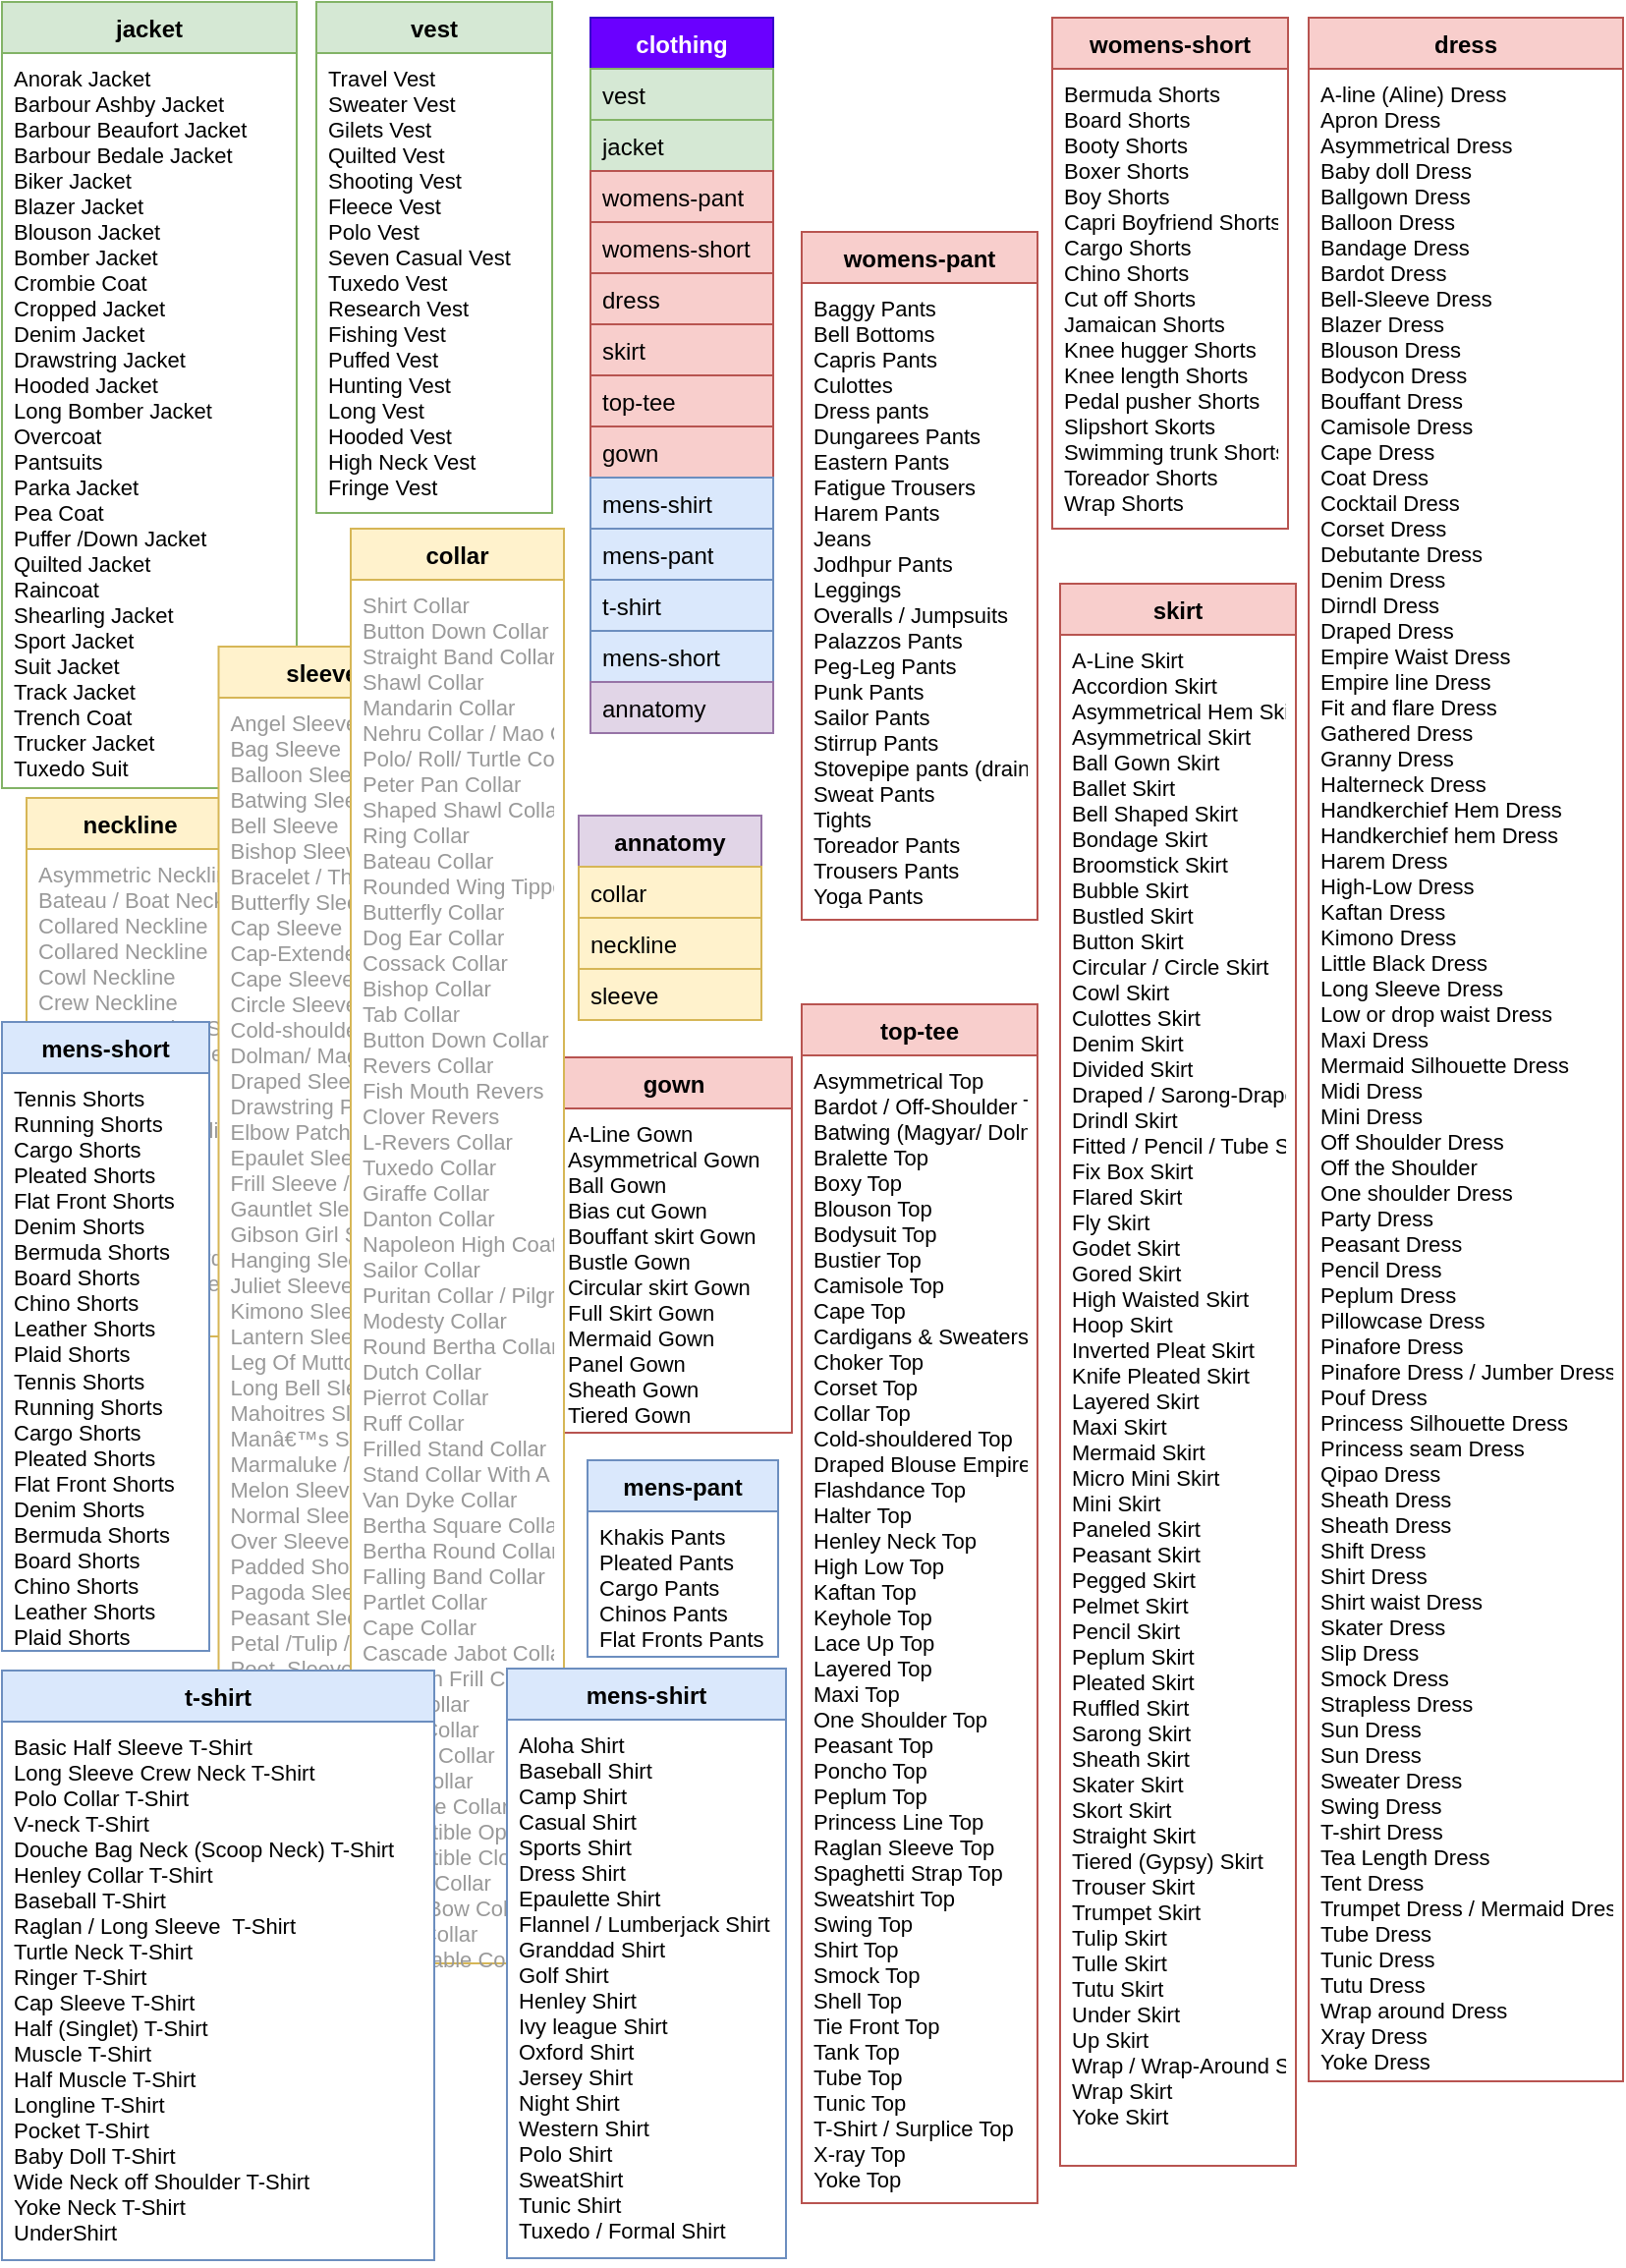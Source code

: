 <mxfile version="13.0.3" type="device"><diagram id="LFHs0TMcaCjF2szIKzrM" name="Page-1"><mxGraphModel dx="1086" dy="1975" grid="1" gridSize="10" guides="1" tooltips="1" connect="1" arrows="1" fold="1" page="1" pageScale="1" pageWidth="827" pageHeight="1169" math="0" shadow="0"><root><mxCell id="0"/><mxCell id="1" parent="0"/><mxCell id="E39O4zLSXras-P-nIpfG-22" value="neckline" style="swimlane;fontStyle=1;align=center;verticalAlign=top;childLayout=stackLayout;horizontal=1;startSize=26;horizontalStack=0;resizeParent=1;resizeLast=0;collapsible=1;marginBottom=0;rounded=0;shadow=0;strokeWidth=1;swimlaneFillColor=#ffffff;fillColor=#fff2cc;strokeColor=#d6b656;" parent="1" vertex="1"><mxGeometry x="12.5" y="-753" width="105.5" height="274" as="geometry"><mxRectangle x="240" y="268" width="160" height="26" as="alternateBounds"/></mxGeometry></mxCell><mxCell id="E39O4zLSXras-P-nIpfG-23" value="Asymmetric Neckline&#10;Bateau / Boat Neck Neckline&#10;Collared Neckline&#10;Collared Neckline&#10;Cowl Neckline&#10;Crew Neckline&#10;Crossover Halter Style Neckline&#10;Florentine Neckline&#10;Grecian Neckline&#10;Halter Neckline&#10;Halter Strap Neckline&#10;High Neck Illusion Neckline&#10;Jewel Neckline&#10;Keyhole Neckline&#10;Notch Neckline&#10;Off Shoulder / Bardot Neckline&#10;Pentagon Neckline&#10;Portrait Neckline&#10;Queen Anne Neckline&#10;Sabrina Neckline&#10;Scoop Neckline&#10;Semi Sweetheart Neckline&#10;Spaghetti Strap Neckline&#10;Square Neckline&#10;Straight Neckline&#10;Strapless Neckline&#10;Sweetheart Neckline&#10;V Neck Wedding Band Neckline" style="text;align=left;verticalAlign=top;spacingLeft=4;spacingRight=4;overflow=hidden;rotatable=0;points=[[0,0.5],[1,0.5]];portConstraint=eastwest;fontSize=11;fontColor=#999999;" parent="E39O4zLSXras-P-nIpfG-22" vertex="1"><mxGeometry y="26" width="105.5" height="234" as="geometry"/></mxCell><mxCell id="IafdLqkfLCLfOA5mvyWK-1" value="jacket" style="swimlane;fontStyle=1;align=center;verticalAlign=top;childLayout=stackLayout;horizontal=1;startSize=26;horizontalStack=0;resizeParent=1;resizeLast=0;collapsible=1;marginBottom=0;rounded=0;shadow=0;strokeWidth=1;swimlaneFillColor=none;fillColor=#d5e8d4;strokeColor=#82b366;" parent="1" vertex="1"><mxGeometry y="-1158" width="150" height="400" as="geometry"><mxRectangle x="240" y="268" width="160" height="26" as="alternateBounds"/></mxGeometry></mxCell><mxCell id="IafdLqkfLCLfOA5mvyWK-2" value="Anorak Jacket&#10;Barbour Ashby Jacket&#10;Barbour Beaufort Jacket&#10;Barbour Bedale Jacket&#10;Biker Jacket&#10;Blazer Jacket&#10;Blouson Jacket&#10;Bomber Jacket&#10;Crombie Coat&#10;Cropped Jacket&#10;Denim Jacket&#10;Drawstring Jacket&#10;Hooded Jacket&#10;Long Bomber Jacket&#10;Overcoat&#10;Pantsuits&#10;Parka Jacket&#10;Pea Coat&#10;Puffer /Down Jacket&#10;Quilted Jacket&#10;Raincoat&#10;Shearling Jacket&#10;Sport Jacket&#10;Suit Jacket&#10;Track Jacket&#10;Trench Coat&#10;Trucker Jacket&#10;Tuxedo Suit" style="text;align=left;verticalAlign=top;spacingLeft=4;spacingRight=4;overflow=hidden;rotatable=0;points=[[0,0.5],[1,0.5]];portConstraint=eastwest;fontSize=11;" parent="IafdLqkfLCLfOA5mvyWK-1" vertex="1"><mxGeometry y="26" width="150" height="374" as="geometry"/></mxCell><mxCell id="E39O4zLSXras-P-nIpfG-12" value="sleeve" style="swimlane;fontStyle=1;align=center;verticalAlign=top;childLayout=stackLayout;horizontal=1;startSize=26;horizontalStack=0;resizeParent=1;resizeLast=0;collapsible=1;marginBottom=0;rounded=0;shadow=0;strokeWidth=1;swimlaneFillColor=#ffffff;fillColor=#fff2cc;strokeColor=#d6b656;" parent="1" vertex="1"><mxGeometry x="110.25" y="-830" width="105.5" height="630" as="geometry"><mxRectangle x="240" y="268" width="160" height="26" as="alternateBounds"/></mxGeometry></mxCell><mxCell id="E39O4zLSXras-P-nIpfG-13" value="Angel Sleeve / Dalmation Sleeve&#10;Bag Sleeve&#10;Balloon Sleeve&#10;Batwing Sleeve&#10;Bell Sleeve&#10;Bishop Sleeve&#10;Bracelet / Three-Fourth  Sleeve&#10;Butterfly Sleeve&#10;Cap Sleeve&#10;Cap-Extended Sleeve&#10;Cape Sleeve&#10;Circle Sleeve / Flutter Sleeve&#10;Cold-shouldered Sleeve&#10;Dolman/ Magyar Sleeve&#10;Draped Sleeve&#10;Drawstring Puff Sleeve&#10;Elbow Patched Sleeve&#10;Epaulet Sleeve&#10;Frill Sleeve / Flute Sleeve&#10;Gauntlet Sleeve (Pointed)&#10;Gibson Girl Sleeve&#10;Hanging Sleeve&#10;Juliet Sleeve&#10;Kimono Sleeve&#10;Lantern Sleeve&#10;Leg Of Mutton Sleeve&#10;Long Bell Sleeve&#10;Mahoitres Sleeve&#10;Manâ€™s Shirt Sleeve With Cuff&#10;Marmaluke / Virago Sleeve&#10;Melon Sleeve&#10;Normal Sleeve&#10;Over Sleeve&#10;Padded Shouldered Sleeve&#10;Pagoda Sleeve&#10;Peasant Sleeve&#10;Petal /Tulip / Lapped Sleeve&#10;Poet  Sleeve&#10;Puff Sleeve&#10;Raglan Sleeve&#10;Slashed Sleeve&#10;Square Armhole Sleeve&#10;Strapped Or Banded Sleeve&#10;Tailored Sleeve&#10;Wing  Ruffle Sleeve" style="text;align=left;verticalAlign=top;spacingLeft=4;spacingRight=4;overflow=hidden;rotatable=0;points=[[0,0.5],[1,0.5]];portConstraint=eastwest;fontSize=11;fontColor=#999999;" parent="E39O4zLSXras-P-nIpfG-12" vertex="1"><mxGeometry y="26" width="105.5" height="604" as="geometry"/></mxCell><mxCell id="E39O4zLSXras-P-nIpfG-2" value="womens-short" style="swimlane;fontStyle=1;align=center;verticalAlign=top;childLayout=stackLayout;horizontal=1;startSize=26;horizontalStack=0;resizeParent=1;resizeLast=0;collapsible=1;marginBottom=0;rounded=0;shadow=0;strokeWidth=1;swimlaneFillColor=#ffffff;fillColor=#f8cecc;strokeColor=#b85450;" parent="1" vertex="1"><mxGeometry x="534.5" y="-1150" width="120" height="260" as="geometry"><mxRectangle x="240" y="268" width="160" height="26" as="alternateBounds"/></mxGeometry></mxCell><mxCell id="E39O4zLSXras-P-nIpfG-3" value="Bermuda Shorts&#10;Board Shorts&#10;Booty Shorts&#10;Boxer Shorts&#10;Boy Shorts&#10;Capri Boyfriend Shorts&#10;Cargo Shorts&#10;Chino Shorts&#10;Cut off Shorts&#10;Jamaican Shorts&#10;Knee hugger Shorts&#10;Knee length Shorts&#10;Pedal pusher Shorts&#10;Slipshort Skorts&#10;Swimming trunk Shorts&#10;Toreador Shorts&#10;Wrap Shorts" style="text;align=left;verticalAlign=top;spacingLeft=4;spacingRight=4;overflow=hidden;rotatable=0;points=[[0,0.5],[1,0.5]];portConstraint=eastwest;fontSize=11;" parent="E39O4zLSXras-P-nIpfG-2" vertex="1"><mxGeometry y="26" width="120" height="224" as="geometry"/></mxCell><mxCell id="IafdLqkfLCLfOA5mvyWK-19" value="gown" style="swimlane;fontStyle=1;align=center;verticalAlign=top;childLayout=stackLayout;horizontal=1;startSize=26;horizontalStack=0;resizeParent=1;resizeLast=0;collapsible=1;marginBottom=0;rounded=0;shadow=0;strokeWidth=1;swimlaneFillColor=#ffffff;fillColor=#f8cecc;strokeColor=#b85450;" parent="1" vertex="1"><mxGeometry x="282" y="-621" width="120" height="191" as="geometry"><mxRectangle x="240" y="268" width="160" height="26" as="alternateBounds"/></mxGeometry></mxCell><mxCell id="IafdLqkfLCLfOA5mvyWK-20" value="A-Line Gown&#10;Asymmetrical Gown&#10;Ball Gown&#10;Bias cut Gown&#10;Bouffant skirt Gown&#10;Bustle Gown&#10;Circular skirt Gown&#10;Full Skirt Gown&#10;Mermaid Gown&#10;Panel Gown&#10;Sheath Gown&#10;Tiered Gown" style="text;align=left;verticalAlign=top;spacingLeft=4;spacingRight=4;overflow=hidden;rotatable=0;points=[[0,0.5],[1,0.5]];portConstraint=eastwest;fontSize=11;" parent="IafdLqkfLCLfOA5mvyWK-19" vertex="1"><mxGeometry y="26" width="120" height="164" as="geometry"/></mxCell><mxCell id="SQ16NGfDLh1wtVHYjpdO-19" value="clothing" style="swimlane;fontStyle=1;align=center;verticalAlign=top;childLayout=stackLayout;horizontal=1;startSize=26;horizontalStack=0;resizeParent=1;resizeLast=0;collapsible=1;marginBottom=0;rounded=0;shadow=0;strokeWidth=1;fillColor=#6a00ff;strokeColor=#3700CC;fontColor=#ffffff;" parent="1" vertex="1"><mxGeometry x="299.5" y="-1150" width="93" height="364" as="geometry"><mxRectangle x="140" y="40" width="160" height="26" as="alternateBounds"/></mxGeometry></mxCell><mxCell id="SQ16NGfDLh1wtVHYjpdO-21" value="vest" style="text;align=left;verticalAlign=top;spacingLeft=4;spacingRight=4;overflow=hidden;rotatable=0;points=[[0,0.5],[1,0.5]];portConstraint=eastwest;rounded=0;shadow=0;html=0;fillColor=#d5e8d4;strokeColor=#82b366;" parent="SQ16NGfDLh1wtVHYjpdO-19" vertex="1"><mxGeometry y="26" width="93" height="26" as="geometry"/></mxCell><mxCell id="SQ16NGfDLh1wtVHYjpdO-20" value="jacket" style="text;align=left;verticalAlign=top;spacingLeft=4;spacingRight=4;overflow=hidden;rotatable=0;points=[[0,0.5],[1,0.5]];portConstraint=eastwest;fillColor=#d5e8d4;strokeColor=#82b366;" parent="SQ16NGfDLh1wtVHYjpdO-19" vertex="1"><mxGeometry y="52" width="93" height="26" as="geometry"/></mxCell><mxCell id="SQ16NGfDLh1wtVHYjpdO-26" value="womens-pant" style="text;align=left;verticalAlign=top;spacingLeft=4;spacingRight=4;overflow=hidden;rotatable=0;points=[[0,0.5],[1,0.5]];portConstraint=eastwest;fillColor=#f8cecc;strokeColor=#b85450;" parent="SQ16NGfDLh1wtVHYjpdO-19" vertex="1"><mxGeometry y="78" width="93" height="26" as="geometry"/></mxCell><mxCell id="IafdLqkfLCLfOA5mvyWK-32" value="womens-short" style="text;align=left;verticalAlign=top;spacingLeft=4;spacingRight=4;overflow=hidden;rotatable=0;points=[[0,0.5],[1,0.5]];portConstraint=eastwest;fillColor=#f8cecc;strokeColor=#b85450;" parent="SQ16NGfDLh1wtVHYjpdO-19" vertex="1"><mxGeometry y="104" width="93" height="26" as="geometry"/></mxCell><mxCell id="SQ16NGfDLh1wtVHYjpdO-27" value="dress" style="text;align=left;verticalAlign=top;spacingLeft=4;spacingRight=4;overflow=hidden;rotatable=0;points=[[0,0.5],[1,0.5]];portConstraint=eastwest;fillColor=#f8cecc;strokeColor=#b85450;" parent="SQ16NGfDLh1wtVHYjpdO-19" vertex="1"><mxGeometry y="130" width="93" height="26" as="geometry"/></mxCell><mxCell id="SQ16NGfDLh1wtVHYjpdO-22" value="skirt" style="text;align=left;verticalAlign=top;spacingLeft=4;spacingRight=4;overflow=hidden;rotatable=0;points=[[0,0.5],[1,0.5]];portConstraint=eastwest;rounded=0;shadow=0;html=0;fillColor=#f8cecc;strokeColor=#b85450;" parent="SQ16NGfDLh1wtVHYjpdO-19" vertex="1"><mxGeometry y="156" width="93" height="26" as="geometry"/></mxCell><mxCell id="SQ16NGfDLh1wtVHYjpdO-23" value="top-tee" style="text;align=left;verticalAlign=top;spacingLeft=4;spacingRight=4;overflow=hidden;rotatable=0;points=[[0,0.5],[1,0.5]];portConstraint=eastwest;fillColor=#f8cecc;strokeColor=#b85450;" parent="SQ16NGfDLh1wtVHYjpdO-19" vertex="1"><mxGeometry y="182" width="93" height="26" as="geometry"/></mxCell><mxCell id="SQ16NGfDLh1wtVHYjpdO-28" value="gown&#10;" style="text;align=left;verticalAlign=top;spacingLeft=4;spacingRight=4;overflow=hidden;rotatable=0;points=[[0,0.5],[1,0.5]];portConstraint=eastwest;rounded=0;shadow=0;html=0;fillColor=#f8cecc;strokeColor=#b85450;" parent="SQ16NGfDLh1wtVHYjpdO-19" vertex="1"><mxGeometry y="208" width="93" height="26" as="geometry"/></mxCell><mxCell id="SQ16NGfDLh1wtVHYjpdO-24" value="mens-shirt" style="text;align=left;verticalAlign=top;spacingLeft=4;spacingRight=4;overflow=hidden;rotatable=0;points=[[0,0.5],[1,0.5]];portConstraint=eastwest;fillColor=#dae8fc;strokeColor=#6c8ebf;" parent="SQ16NGfDLh1wtVHYjpdO-19" vertex="1"><mxGeometry y="234" width="93" height="26" as="geometry"/></mxCell><mxCell id="SQ16NGfDLh1wtVHYjpdO-25" value="mens-pant" style="text;align=left;verticalAlign=top;spacingLeft=4;spacingRight=4;overflow=hidden;rotatable=0;points=[[0,0.5],[1,0.5]];portConstraint=eastwest;fillColor=#dae8fc;strokeColor=#6c8ebf;" parent="SQ16NGfDLh1wtVHYjpdO-19" vertex="1"><mxGeometry y="260" width="93" height="26" as="geometry"/></mxCell><mxCell id="SQ16NGfDLh1wtVHYjpdO-30" value="t-shirt" style="text;align=left;verticalAlign=top;spacingLeft=4;spacingRight=4;overflow=hidden;rotatable=0;points=[[0,0.5],[1,0.5]];portConstraint=eastwest;fillColor=#dae8fc;strokeColor=#6c8ebf;" parent="SQ16NGfDLh1wtVHYjpdO-19" vertex="1"><mxGeometry y="286" width="93" height="26" as="geometry"/></mxCell><mxCell id="SQ16NGfDLh1wtVHYjpdO-31" value="mens-short" style="text;align=left;verticalAlign=top;spacingLeft=4;spacingRight=4;overflow=hidden;rotatable=0;points=[[0,0.5],[1,0.5]];portConstraint=eastwest;fillColor=#dae8fc;strokeColor=#6c8ebf;" parent="SQ16NGfDLh1wtVHYjpdO-19" vertex="1"><mxGeometry y="312" width="93" height="26" as="geometry"/></mxCell><mxCell id="IafdLqkfLCLfOA5mvyWK-33" value="annatomy" style="text;align=left;verticalAlign=top;spacingLeft=4;spacingRight=4;overflow=hidden;rotatable=0;points=[[0,0.5],[1,0.5]];portConstraint=eastwest;fillColor=#e1d5e7;strokeColor=#9673a6;" parent="SQ16NGfDLh1wtVHYjpdO-19" vertex="1"><mxGeometry y="338" width="93" height="26" as="geometry"/></mxCell><mxCell id="IafdLqkfLCLfOA5mvyWK-34" value="annatomy" style="swimlane;fontStyle=1;align=center;verticalAlign=top;childLayout=stackLayout;horizontal=1;startSize=26;horizontalStack=0;resizeParent=1;resizeLast=0;collapsible=1;marginBottom=0;rounded=0;shadow=0;strokeWidth=1;fillColor=#e1d5e7;strokeColor=#9673a6;" parent="1" vertex="1"><mxGeometry x="293.5" y="-744" width="93" height="104" as="geometry"><mxRectangle x="140" y="40" width="160" height="26" as="alternateBounds"/></mxGeometry></mxCell><mxCell id="IafdLqkfLCLfOA5mvyWK-35" value="collar" style="text;align=left;verticalAlign=top;spacingLeft=4;spacingRight=4;overflow=hidden;rotatable=0;points=[[0,0.5],[1,0.5]];portConstraint=eastwest;fillColor=#fff2cc;strokeColor=#d6b656;" parent="IafdLqkfLCLfOA5mvyWK-34" vertex="1"><mxGeometry y="26" width="93" height="26" as="geometry"/></mxCell><mxCell id="IafdLqkfLCLfOA5mvyWK-36" value="neckline" style="text;align=left;verticalAlign=top;spacingLeft=4;spacingRight=4;overflow=hidden;rotatable=0;points=[[0,0.5],[1,0.5]];portConstraint=eastwest;rounded=0;shadow=0;html=0;fillColor=#fff2cc;strokeColor=#d6b656;" parent="IafdLqkfLCLfOA5mvyWK-34" vertex="1"><mxGeometry y="52" width="93" height="26" as="geometry"/></mxCell><mxCell id="IafdLqkfLCLfOA5mvyWK-37" value="sleeve" style="text;align=left;verticalAlign=top;spacingLeft=4;spacingRight=4;overflow=hidden;rotatable=0;points=[[0,0.5],[1,0.5]];portConstraint=eastwest;rounded=0;shadow=0;html=0;fillColor=#fff2cc;strokeColor=#d6b656;" parent="IafdLqkfLCLfOA5mvyWK-34" vertex="1"><mxGeometry y="78" width="93" height="26" as="geometry"/></mxCell><mxCell id="IafdLqkfLCLfOA5mvyWK-3" value="vest" style="swimlane;fontStyle=1;align=center;verticalAlign=top;childLayout=stackLayout;horizontal=1;startSize=26;horizontalStack=0;resizeParent=1;resizeLast=0;collapsible=1;marginBottom=0;rounded=0;shadow=0;strokeWidth=1;swimlaneFillColor=#ffffff;fillColor=#d5e8d4;strokeColor=#82b366;" parent="1" vertex="1"><mxGeometry x="160" y="-1158" width="120" height="260" as="geometry"><mxRectangle x="240" y="268" width="160" height="26" as="alternateBounds"/></mxGeometry></mxCell><mxCell id="IafdLqkfLCLfOA5mvyWK-4" value="Travel Vest&#10;Sweater Vest&#10;Gilets Vest&#10;Quilted Vest&#10;Shooting Vest&#10;Fleece Vest&#10;Polo Vest&#10;Seven Casual Vest&#10;Tuxedo Vest&#10;Research Vest&#10;Fishing Vest&#10;Puffed Vest&#10;Hunting Vest&#10;Long Vest&#10;Hooded Vest&#10;High Neck Vest&#10;Fringe Vest" style="text;align=left;verticalAlign=top;spacingLeft=4;spacingRight=4;overflow=hidden;rotatable=0;points=[[0,0.5],[1,0.5]];portConstraint=eastwest;fontSize=11;" parent="IafdLqkfLCLfOA5mvyWK-3" vertex="1"><mxGeometry y="26" width="120" height="234" as="geometry"/></mxCell><mxCell id="IafdLqkfLCLfOA5mvyWK-10" value="dress" style="swimlane;fontStyle=1;align=center;verticalAlign=top;childLayout=stackLayout;horizontal=1;startSize=26;horizontalStack=0;resizeParent=1;resizeLast=0;collapsible=1;marginBottom=0;rounded=0;shadow=0;strokeWidth=1;swimlaneFillColor=#ffffff;fillColor=#f8cecc;strokeColor=#b85450;" parent="1" vertex="1"><mxGeometry x="665" y="-1150" width="160" height="1050" as="geometry"><mxRectangle x="240" y="268" width="160" height="26" as="alternateBounds"/></mxGeometry></mxCell><mxCell id="IafdLqkfLCLfOA5mvyWK-11" value="A-line (Aline) Dress&#10;Apron Dress&#10;Asymmetrical Dress&#10;Baby doll Dress&#10;Ballgown Dress&#10;Balloon Dress&#10;Bandage Dress&#10;Bardot Dress&#10;Bell-Sleeve Dress&#10;Blazer Dress&#10;Blouson Dress&#10;Bodycon Dress&#10;Bouffant Dress&#10;Camisole Dress&#10;Cape Dress&#10;Coat Dress&#10;Cocktail Dress&#10;Corset Dress&#10;Debutante Dress&#10;Denim Dress&#10;Dirndl Dress&#10;Draped Dress&#10;Empire Waist Dress&#10;Empire line Dress&#10;Fit and flare Dress&#10;Gathered Dress&#10;Granny Dress&#10;Halterneck Dress&#10;Handkerchief Hem Dress&#10;Handkerchief hem Dress&#10;Harem Dress&#10;High-Low Dress&#10;Kaftan Dress&#10;Kimono Dress&#10;Little Black Dress&#10;Long Sleeve Dress&#10;Low or drop waist Dress&#10;Maxi Dress&#10;Mermaid Silhouette Dress&#10;Midi Dress&#10;Mini Dress&#10;Off Shoulder Dress&#10;Off the Shoulder&#10;One shoulder Dress&#10;Party Dress&#10;Peasant Dress&#10;Pencil Dress&#10;Peplum Dress&#10;Pillowcase Dress&#10;Pinafore Dress&#10;Pinafore Dress / Jumber Dress&#10;Pouf Dress&#10;Princess Silhouette Dress&#10;Princess seam Dress&#10;Qipao Dress&#10;Sheath Dress&#10;Sheath Dress&#10;Shift Dress&#10;Shirt Dress&#10;Shirt waist Dress&#10;Skater Dress&#10;Slip Dress&#10;Smock Dress&#10;Strapless Dress&#10;Sun Dress&#10;Sun Dress&#10;Sweater Dress&#10;Swing Dress&#10;T-shirt Dress&#10;Tea Length Dress&#10;Tent Dress&#10;Trumpet Dress / Mermaid Dress&#10;Tube Dress&#10;Tunic Dress&#10;Tutu Dress&#10;Wrap around Dress&#10;Xray Dress&#10;Yoke Dress" style="text;align=left;verticalAlign=top;spacingLeft=4;spacingRight=4;overflow=hidden;rotatable=0;points=[[0,0.5],[1,0.5]];portConstraint=eastwest;fontSize=11;" parent="IafdLqkfLCLfOA5mvyWK-10" vertex="1"><mxGeometry y="26" width="160" height="1024" as="geometry"/></mxCell><mxCell id="IafdLqkfLCLfOA5mvyWK-15" value="womens-pant" style="swimlane;fontStyle=1;align=center;verticalAlign=top;childLayout=stackLayout;horizontal=1;startSize=26;horizontalStack=0;resizeParent=1;resizeLast=0;collapsible=1;marginBottom=0;rounded=0;shadow=0;strokeWidth=1;swimlaneFillColor=#ffffff;fillColor=#f8cecc;strokeColor=#b85450;" parent="1" vertex="1"><mxGeometry x="407" y="-1041" width="120" height="350" as="geometry"><mxRectangle x="240" y="268" width="160" height="26" as="alternateBounds"/></mxGeometry></mxCell><mxCell id="IafdLqkfLCLfOA5mvyWK-16" value="Baggy Pants&#10;Bell Bottoms&#10;Capris Pants&#10;Culottes&#10;Dress pants&#10;Dungarees Pants&#10;Eastern Pants&#10;Fatigue Trousers&#10;Harem Pants&#10;Jeans&#10;Jodhpur Pants&#10;Leggings&#10;Overalls / Jumpsuits&#10;Palazzos Pants&#10;Peg-Leg Pants&#10;Punk Pants&#10;Sailor Pants&#10;Stirrup Pants&#10;Stovepipe pants (drainpipe trousers)&#10;Sweat Pants&#10;Tights&#10;Toreador Pants&#10;Trousers Pants&#10;Yoga Pants" style="text;align=left;verticalAlign=top;spacingLeft=4;spacingRight=4;overflow=hidden;rotatable=0;points=[[0,0.5],[1,0.5]];portConstraint=eastwest;fontSize=11;" parent="IafdLqkfLCLfOA5mvyWK-15" vertex="1"><mxGeometry y="26" width="120" height="314" as="geometry"/></mxCell><mxCell id="IafdLqkfLCLfOA5mvyWK-8" value="top-tee" style="swimlane;fontStyle=1;align=center;verticalAlign=top;childLayout=stackLayout;horizontal=1;startSize=26;horizontalStack=0;resizeParent=1;resizeLast=0;collapsible=1;marginBottom=0;rounded=0;shadow=0;strokeWidth=1;swimlaneFillColor=#ffffff;fillColor=#f8cecc;strokeColor=#b85450;" parent="1" vertex="1"><mxGeometry x="407" y="-648" width="120" height="610" as="geometry"><mxRectangle x="240" y="268" width="160" height="26" as="alternateBounds"/></mxGeometry></mxCell><mxCell id="IafdLqkfLCLfOA5mvyWK-9" value="Asymmetrical Top&#10;Bardot / Off-Shoulder Top&#10;Batwing (Magyar/ Dolman) Top&#10;Bralette Top&#10;Boxy Top&#10;Blouson Top&#10;Bodysuit Top&#10;Bustier Top&#10;Camisole Top&#10;Cape Top&#10;Cardigans &amp; Sweaters Crop Top&#10;Choker Top&#10;Corset Top&#10;Collar Top&#10;Cold-shouldered Top&#10;Draped Blouse Empire Line Top&#10;Flashdance Top&#10;Halter Top&#10;Henley Neck Top&#10;High Low Top&#10;Kaftan Top&#10;Keyhole Top&#10;Lace Up Top&#10;Layered Top&#10;Maxi Top&#10;One Shoulder Top&#10;Peasant Top&#10;Poncho Top&#10;Peplum Top&#10;Princess Line Top&#10;Raglan Sleeve Top&#10;Spaghetti Strap Top&#10;Sweatshirt Top&#10;Swing Top&#10;Shirt Top&#10;Smock Top&#10;Shell Top&#10;Tie Front Top&#10;Tank Top&#10;Tube Top&#10;Tunic Top&#10;T-Shirt / Surplice Top&#10;X-ray Top&#10;Yoke Top" style="text;align=left;verticalAlign=top;spacingLeft=4;spacingRight=4;overflow=hidden;rotatable=0;points=[[0,0.5],[1,0.5]];portConstraint=eastwest;fontSize=11;" parent="IafdLqkfLCLfOA5mvyWK-8" vertex="1"><mxGeometry y="26" width="120" height="584" as="geometry"/></mxCell><mxCell id="IafdLqkfLCLfOA5mvyWK-6" value="skirt" style="swimlane;fontStyle=1;align=center;verticalAlign=top;childLayout=stackLayout;horizontal=1;startSize=26;horizontalStack=0;resizeParent=1;resizeLast=0;collapsible=1;marginBottom=0;rounded=0;shadow=0;strokeWidth=1;swimlaneFillColor=#ffffff;fillColor=#f8cecc;strokeColor=#b85450;" parent="1" vertex="1"><mxGeometry x="538.5" y="-862" width="120" height="805" as="geometry"><mxRectangle x="240" y="268" width="160" height="26" as="alternateBounds"/></mxGeometry></mxCell><mxCell id="IafdLqkfLCLfOA5mvyWK-7" value="A-Line Skirt&#10;Accordion Skirt&#10;Asymmetrical Hem Skirt&#10;Asymmetrical Skirt&#10;Ball Gown Skirt&#10;Ballet Skirt&#10;Bell Shaped Skirt&#10;Bondage Skirt&#10;Broomstick Skirt&#10;Bubble Skirt&#10;Bustled Skirt&#10;Button Skirt&#10;Circular / Circle Skirt&#10;Cowl Skirt&#10;Culottes Skirt&#10;Denim Skirt&#10;Divided Skirt&#10;Draped / Sarong-Draped Skirt&#10;Drindl Skirt&#10;Fitted / Pencil / Tube Skirt&#10;Fix Box Skirt&#10;Flared Skirt&#10;Fly Skirt&#10;Godet Skirt&#10;Gored Skirt&#10;High Waisted Skirt&#10;Hoop Skirt&#10;Inverted Pleat Skirt&#10;Knife Pleated Skirt&#10;Layered Skirt&#10;Maxi Skirt&#10;Mermaid Skirt&#10;Micro Mini Skirt&#10;Mini Skirt&#10;Paneled Skirt&#10;Peasant Skirt&#10;Pegged Skirt&#10;Pelmet Skirt&#10;Pencil Skirt&#10;Peplum Skirt&#10;Pleated Skirt&#10;Ruffled Skirt&#10;Sarong Skirt&#10;Sheath Skirt&#10;Skater Skirt&#10;Skort Skirt&#10;Straight Skirt&#10;Tiered (Gypsy) Skirt&#10;Trouser Skirt&#10;Trumpet Skirt&#10;Tulip Skirt&#10;Tulle Skirt&#10;Tutu Skirt&#10;Under Skirt&#10;Up Skirt&#10;Wrap / Wrap-Around Skirt&#10;Wrap Skirt&#10;Yoke Skirt" style="text;align=left;verticalAlign=top;spacingLeft=4;spacingRight=4;overflow=hidden;rotatable=0;points=[[0,0.5],[1,0.5]];portConstraint=eastwest;fontSize=11;" parent="IafdLqkfLCLfOA5mvyWK-6" vertex="1"><mxGeometry y="26" width="120" height="764" as="geometry"/></mxCell><mxCell id="E39O4zLSXras-P-nIpfG-10" value="collar" style="swimlane;fontStyle=1;align=center;verticalAlign=top;childLayout=stackLayout;horizontal=1;startSize=26;horizontalStack=0;resizeParent=1;resizeLast=0;collapsible=1;marginBottom=0;rounded=0;shadow=0;strokeWidth=1;swimlaneFillColor=#ffffff;fillColor=#fff2cc;strokeColor=#d6b656;" parent="1" vertex="1"><mxGeometry x="177.5" y="-890" width="108.5" height="730" as="geometry"><mxRectangle x="240" y="268" width="160" height="26" as="alternateBounds"/></mxGeometry></mxCell><mxCell id="E39O4zLSXras-P-nIpfG-11" value="Shirt Collar&#10;Button Down Collar&#10;Straight Band Collar&#10;Shawl Collar&#10;Mandarin Collar&#10;Nehru Collar / Mao Collar / Cadet Collar&#10;Polo/ Roll/ Turtle Collar&#10;Peter Pan Collar&#10;Shaped Shawl Collar&#10;Ring Collar&#10;Bateau Collar&#10;Rounded Wing Tipped Collar&#10;Butterfly Collar&#10;Dog Ear Collar&#10;Cossack Collar&#10;Bishop Collar&#10;Tab Collar&#10;Button Down Collar&#10;Revers Collar&#10;Fish Mouth Revers&#10;Clover Revers&#10;L-Revers Collar&#10;Tuxedo Collar&#10;Giraffe Collar&#10;Danton Collar&#10;Napoleon High Coat Collar&#10;Sailor Collar&#10;Puritan Collar / Pilgrim Collar&#10;Modesty Collar&#10;Round Bertha Collar&#10;Dutch Collar&#10;Pierrot Collar&#10;Ruff Collar&#10;Frilled Stand Collar&#10;Stand Collar With A Knot&#10;Van Dyke Collar&#10;Bertha Square Collar&#10;Bertha Round Collar&#10;Falling Band Collar&#10;Partlet Collar&#10;Cape Collar&#10;Cascade Jabot Collar&#10;Bib With Frill Collar&#10;Eton Collar&#10;Ascot Collar&#10;Barbett Collar&#10;Cowl Collar&#10;Carcaille Collar&#10;Convertible Open Collar&#10;Convertible Closed Collar&#10;Gorget Collar&#10;Pussy Bow Collar&#10;Fichu Collar&#10;Detachable Collars&#10;Turtleneck Collar&#10;Rolled Collar&#10;Flat Collar&#10;Ornamented Collar&#10;Tie / Bow Collar&#10;Embroidered Collar&#10;Side Collar&#10;Embellished Collar&#10;Flower Petal Collar&#10;Double Collar&#10;Italian Collar&#10;Boat Collar&#10;Portrait Collar&#10;Johnny Collar&#10;Half Collar&#10;Flape Collar&#10;Lace Collar&#10;Chinese V-Neck Collar&#10;Graphic Collar&#10;Notch Collar&#10;Notch Shawl Collar&#10;Flip Collar" style="text;align=left;verticalAlign=top;spacingLeft=4;spacingRight=4;overflow=hidden;rotatable=0;points=[[0,0.5],[1,0.5]];portConstraint=eastwest;fontSize=11;fontColor=#999999;" parent="E39O4zLSXras-P-nIpfG-10" vertex="1"><mxGeometry y="26" width="108.5" height="704" as="geometry"/></mxCell><mxCell id="IafdLqkfLCLfOA5mvyWK-12" value="mens-pant" style="swimlane;fontStyle=1;align=center;verticalAlign=top;childLayout=stackLayout;horizontal=1;startSize=26;horizontalStack=0;resizeParent=1;resizeLast=0;collapsible=1;marginBottom=0;rounded=0;shadow=0;strokeWidth=1;swimlaneFillColor=#ffffff;fillColor=#dae8fc;strokeColor=#6c8ebf;" parent="1" vertex="1"><mxGeometry x="298" y="-416" width="97" height="100" as="geometry"><mxRectangle x="240" y="268" width="160" height="26" as="alternateBounds"/></mxGeometry></mxCell><mxCell id="IafdLqkfLCLfOA5mvyWK-13" value="Khakis Pants&#10;Pleated Pants&#10;Cargo Pants&#10;Chinos Pants&#10;Flat Fronts Pants" style="text;align=left;verticalAlign=top;spacingLeft=4;spacingRight=4;overflow=hidden;rotatable=0;points=[[0,0.5],[1,0.5]];portConstraint=eastwest;fontSize=11;" parent="IafdLqkfLCLfOA5mvyWK-12" vertex="1"><mxGeometry y="26" width="97" height="74" as="geometry"/></mxCell><mxCell id="E39O4zLSXras-P-nIpfG-4" value="mens-short" style="swimlane;fontStyle=1;align=center;verticalAlign=top;childLayout=stackLayout;horizontal=1;startSize=26;horizontalStack=0;resizeParent=1;resizeLast=0;collapsible=1;marginBottom=0;rounded=0;shadow=0;strokeWidth=1;swimlaneFillColor=#ffffff;fillColor=#dae8fc;strokeColor=#6c8ebf;" parent="1" vertex="1"><mxGeometry y="-639" width="105.5" height="320" as="geometry"><mxRectangle x="240" y="268" width="160" height="26" as="alternateBounds"/></mxGeometry></mxCell><mxCell id="y8FQvJWdZTBepc_2MHai-1" value="Tennis Shorts&#10;Running Shorts&#10;Cargo Shorts&#10;Pleated Shorts&#10;Flat Front Shorts&#10;Denim Shorts&#10;Bermuda Shorts&#10;Board Shorts&#10;Chino Shorts&#10;Leather Shorts&#10;Plaid Shorts" style="text;align=left;verticalAlign=top;spacingLeft=4;spacingRight=4;overflow=hidden;rotatable=0;points=[[0,0.5],[1,0.5]];portConstraint=eastwest;fontSize=11;" parent="E39O4zLSXras-P-nIpfG-4" vertex="1"><mxGeometry y="26" width="105.5" height="144" as="geometry"/></mxCell><mxCell id="E39O4zLSXras-P-nIpfG-5" value="Tennis Shorts&#10;Running Shorts&#10;Cargo Shorts&#10;Pleated Shorts&#10;Flat Front Shorts&#10;Denim Shorts&#10;Bermuda Shorts&#10;Board Shorts&#10;Chino Shorts&#10;Leather Shorts&#10;Plaid Shorts" style="text;align=left;verticalAlign=top;spacingLeft=4;spacingRight=4;overflow=hidden;rotatable=0;points=[[0,0.5],[1,0.5]];portConstraint=eastwest;fontSize=11;" parent="E39O4zLSXras-P-nIpfG-4" vertex="1"><mxGeometry y="170" width="105.5" height="150" as="geometry"/></mxCell><mxCell id="IafdLqkfLCLfOA5mvyWK-17" value="mens-shirt" style="swimlane;fontStyle=1;align=center;verticalAlign=top;childLayout=stackLayout;horizontal=1;startSize=26;horizontalStack=0;resizeParent=1;resizeLast=0;collapsible=1;marginBottom=0;rounded=0;shadow=0;strokeWidth=1;swimlaneFillColor=#ffffff;fillColor=#dae8fc;strokeColor=#6c8ebf;" parent="1" vertex="1"><mxGeometry x="257" y="-310" width="142" height="300" as="geometry"><mxRectangle x="240" y="268" width="160" height="26" as="alternateBounds"/></mxGeometry></mxCell><mxCell id="IafdLqkfLCLfOA5mvyWK-18" value="Aloha Shirt&#10;Baseball Shirt&#10;Camp Shirt&#10;Casual Shirt&#10;Sports Shirt&#10;Dress Shirt&#10;Epaulette Shirt&#10;Flannel / Lumberjack Shirt&#10;Granddad Shirt&#10;Golf Shirt&#10;Henley Shirt&#10;Ivy league Shirt&#10;Oxford Shirt&#10;Jersey Shirt&#10;Night Shirt&#10;Western Shirt&#10;Polo Shirt&#10;SweatShirt&#10;Tunic Shirt&#10;Tuxedo / Formal Shirt" style="text;align=left;verticalAlign=top;spacingLeft=4;spacingRight=4;overflow=hidden;rotatable=0;points=[[0,0.5],[1,0.5]];portConstraint=eastwest;fontSize=11;" parent="IafdLqkfLCLfOA5mvyWK-17" vertex="1"><mxGeometry y="26" width="142" height="274" as="geometry"/></mxCell><mxCell id="IafdLqkfLCLfOA5mvyWK-23" value="t-shirt" style="swimlane;fontStyle=1;align=center;verticalAlign=top;childLayout=stackLayout;horizontal=1;startSize=26;horizontalStack=0;resizeParent=1;resizeLast=0;collapsible=1;marginBottom=0;rounded=0;shadow=0;strokeWidth=1;swimlaneFillColor=#ffffff;fillColor=#dae8fc;strokeColor=#6c8ebf;" parent="1" vertex="1"><mxGeometry y="-309" width="220" height="300" as="geometry"><mxRectangle x="240" y="268" width="160" height="26" as="alternateBounds"/></mxGeometry></mxCell><mxCell id="IafdLqkfLCLfOA5mvyWK-24" value="Basic Half Sleeve T-Shirt&#10;Long Sleeve Crew Neck T-Shirt&#10;Polo Collar T-Shirt&#10;V-neck T-Shirt&#10;Douche Bag Neck (Scoop Neck) T-Shirt&#10;Henley Collar T-Shirt&#10;Baseball T-Shirt&#10;Raglan / Long Sleeve  T-Shirt&#10;Turtle Neck T-Shirt&#10;Ringer T-Shirt&#10;Cap Sleeve T-Shirt&#10;Half (Singlet) T-Shirt&#10;Muscle T-Shirt&#10;Half Muscle T-Shirt&#10;Longline T-Shirt&#10;Pocket T-Shirt&#10;Baby Doll T-Shirt&#10;Wide Neck off Shoulder T-Shirt&#10;Yoke Neck T-Shirt&#10;UnderShirt" style="text;align=left;verticalAlign=top;spacingLeft=4;spacingRight=4;overflow=hidden;rotatable=0;points=[[0,0.5],[1,0.5]];portConstraint=eastwest;fontSize=11;" parent="IafdLqkfLCLfOA5mvyWK-23" vertex="1"><mxGeometry y="26" width="220" height="274" as="geometry"/></mxCell></root></mxGraphModel></diagram></mxfile>